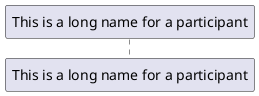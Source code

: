 {
  "sha1": "63mbuhzsxacn5ondv29rpa1abmkppqp",
  "insertion": {
    "when": "2024-05-30T20:48:20.862Z",
    "url": "https://github.com/plantuml/plantuml/issues/35#issuecomment-1010845983",
    "user": "plantuml@gmail.com"
  }
}
@startuml
skinparam wrapWidth 150
participant "This is a long name for a participant" as P1
@enduml
